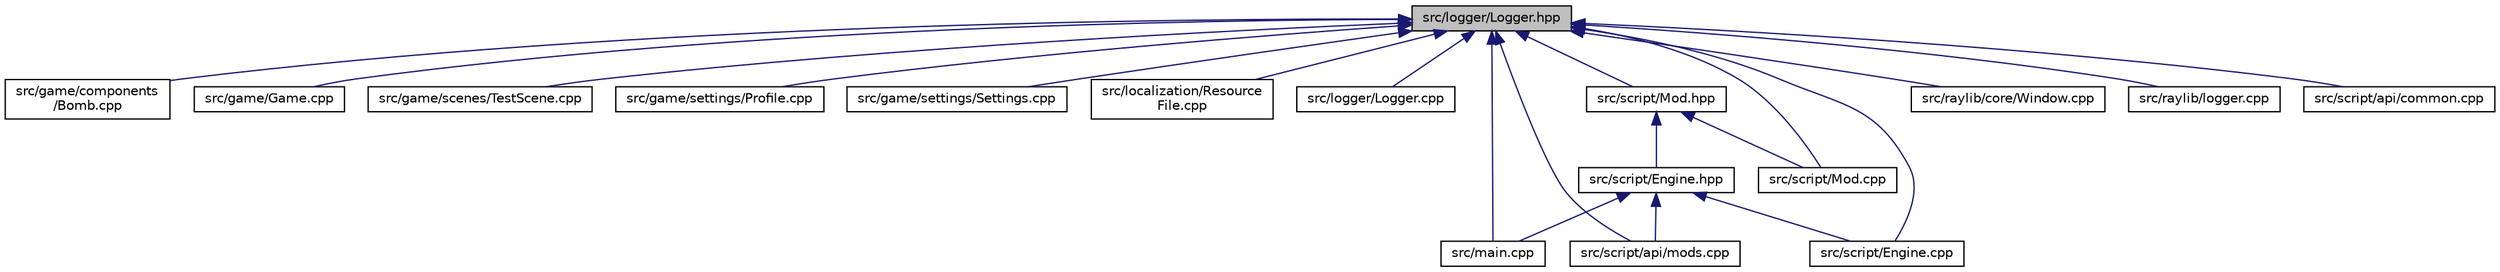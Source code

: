 digraph "src/logger/Logger.hpp"
{
 // LATEX_PDF_SIZE
  edge [fontname="Helvetica",fontsize="10",labelfontname="Helvetica",labelfontsize="10"];
  node [fontname="Helvetica",fontsize="10",shape=record];
  Node1 [label="src/logger/Logger.hpp",height=0.2,width=0.4,color="black", fillcolor="grey75", style="filled", fontcolor="black",tooltip=" "];
  Node1 -> Node2 [dir="back",color="midnightblue",fontsize="10",style="solid",fontname="Helvetica"];
  Node2 [label="src/game/components\l/Bomb.cpp",height=0.2,width=0.4,color="black", fillcolor="white", style="filled",URL="$components_2_bomb_8cpp.html",tooltip=" "];
  Node1 -> Node3 [dir="back",color="midnightblue",fontsize="10",style="solid",fontname="Helvetica"];
  Node3 [label="src/game/Game.cpp",height=0.2,width=0.4,color="black", fillcolor="white", style="filled",URL="$_game_8cpp.html",tooltip=" "];
  Node1 -> Node4 [dir="back",color="midnightblue",fontsize="10",style="solid",fontname="Helvetica"];
  Node4 [label="src/game/scenes/TestScene.cpp",height=0.2,width=0.4,color="black", fillcolor="white", style="filled",URL="$_test_scene_8cpp.html",tooltip=" "];
  Node1 -> Node5 [dir="back",color="midnightblue",fontsize="10",style="solid",fontname="Helvetica"];
  Node5 [label="src/game/settings/Profile.cpp",height=0.2,width=0.4,color="black", fillcolor="white", style="filled",URL="$_profile_8cpp.html",tooltip=" "];
  Node1 -> Node6 [dir="back",color="midnightblue",fontsize="10",style="solid",fontname="Helvetica"];
  Node6 [label="src/game/settings/Settings.cpp",height=0.2,width=0.4,color="black", fillcolor="white", style="filled",URL="$_settings_8cpp.html",tooltip=" "];
  Node1 -> Node7 [dir="back",color="midnightblue",fontsize="10",style="solid",fontname="Helvetica"];
  Node7 [label="src/localization/Resource\lFile.cpp",height=0.2,width=0.4,color="black", fillcolor="white", style="filled",URL="$_resource_file_8cpp.html",tooltip=" "];
  Node1 -> Node8 [dir="back",color="midnightblue",fontsize="10",style="solid",fontname="Helvetica"];
  Node8 [label="src/logger/Logger.cpp",height=0.2,width=0.4,color="black", fillcolor="white", style="filled",URL="$logger_2_logger_8cpp.html",tooltip=" "];
  Node1 -> Node9 [dir="back",color="midnightblue",fontsize="10",style="solid",fontname="Helvetica"];
  Node9 [label="src/main.cpp",height=0.2,width=0.4,color="black", fillcolor="white", style="filled",URL="$main_8cpp.html",tooltip=" "];
  Node1 -> Node10 [dir="back",color="midnightblue",fontsize="10",style="solid",fontname="Helvetica"];
  Node10 [label="src/raylib/core/Window.cpp",height=0.2,width=0.4,color="black", fillcolor="white", style="filled",URL="$_window_8cpp.html",tooltip=" "];
  Node1 -> Node11 [dir="back",color="midnightblue",fontsize="10",style="solid",fontname="Helvetica"];
  Node11 [label="src/raylib/logger.cpp",height=0.2,width=0.4,color="black", fillcolor="white", style="filled",URL="$raylib_2_logger_8cpp.html",tooltip=" "];
  Node1 -> Node12 [dir="back",color="midnightblue",fontsize="10",style="solid",fontname="Helvetica"];
  Node12 [label="src/script/api/common.cpp",height=0.2,width=0.4,color="black", fillcolor="white", style="filled",URL="$common_8cpp.html",tooltip=" "];
  Node1 -> Node13 [dir="back",color="midnightblue",fontsize="10",style="solid",fontname="Helvetica"];
  Node13 [label="src/script/api/mods.cpp",height=0.2,width=0.4,color="black", fillcolor="white", style="filled",URL="$mods_8cpp.html",tooltip=" "];
  Node1 -> Node14 [dir="back",color="midnightblue",fontsize="10",style="solid",fontname="Helvetica"];
  Node14 [label="src/script/Engine.cpp",height=0.2,width=0.4,color="black", fillcolor="white", style="filled",URL="$_engine_8cpp.html",tooltip=" "];
  Node1 -> Node15 [dir="back",color="midnightblue",fontsize="10",style="solid",fontname="Helvetica"];
  Node15 [label="src/script/Mod.cpp",height=0.2,width=0.4,color="black", fillcolor="white", style="filled",URL="$_mod_8cpp.html",tooltip=" "];
  Node1 -> Node16 [dir="back",color="midnightblue",fontsize="10",style="solid",fontname="Helvetica"];
  Node16 [label="src/script/Mod.hpp",height=0.2,width=0.4,color="black", fillcolor="white", style="filled",URL="$_mod_8hpp.html",tooltip=" "];
  Node16 -> Node17 [dir="back",color="midnightblue",fontsize="10",style="solid",fontname="Helvetica"];
  Node17 [label="src/script/Engine.hpp",height=0.2,width=0.4,color="black", fillcolor="white", style="filled",URL="$_engine_8hpp.html",tooltip=" "];
  Node17 -> Node9 [dir="back",color="midnightblue",fontsize="10",style="solid",fontname="Helvetica"];
  Node17 -> Node13 [dir="back",color="midnightblue",fontsize="10",style="solid",fontname="Helvetica"];
  Node17 -> Node14 [dir="back",color="midnightblue",fontsize="10",style="solid",fontname="Helvetica"];
  Node16 -> Node15 [dir="back",color="midnightblue",fontsize="10",style="solid",fontname="Helvetica"];
}
